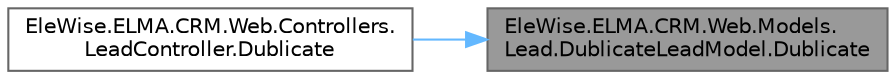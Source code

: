 digraph "EleWise.ELMA.CRM.Web.Models.Lead.DublicateLeadModel.Dublicate"
{
 // LATEX_PDF_SIZE
  bgcolor="transparent";
  edge [fontname=Helvetica,fontsize=10,labelfontname=Helvetica,labelfontsize=10];
  node [fontname=Helvetica,fontsize=10,shape=box,height=0.2,width=0.4];
  rankdir="RL";
  Node1 [id="Node000001",label="EleWise.ELMA.CRM.Web.Models.\lLead.DublicateLeadModel.Dublicate",height=0.2,width=0.4,color="gray40", fillcolor="grey60", style="filled", fontcolor="black",tooltip="Вызвает действие Dublicate у менеджера"];
  Node1 -> Node2 [id="edge1_Node000001_Node000002",dir="back",color="steelblue1",style="solid",tooltip=" "];
  Node2 [id="Node000002",label="EleWise.ELMA.CRM.Web.Controllers.\lLeadController.Dublicate",height=0.2,width=0.4,color="grey40", fillcolor="white", style="filled",URL="$class_ele_wise_1_1_e_l_m_a_1_1_c_r_m_1_1_web_1_1_controllers_1_1_lead_controller.html#a8b04b8e810a1b78270abaa94b70d7e37",tooltip=" "];
}
